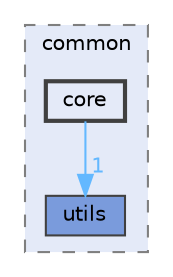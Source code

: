 digraph "include/common/core"
{
 // LATEX_PDF_SIZE
  bgcolor="transparent";
  edge [fontname=Helvetica,fontsize=10,labelfontname=Helvetica,labelfontsize=10];
  node [fontname=Helvetica,fontsize=10,shape=box,height=0.2,width=0.4];
  compound=true
  subgraph clusterdir_0966d06610f72609fd9aa4979c2b5a92 {
    graph [ bgcolor="#e4eaf8", pencolor="grey50", label="common", fontname=Helvetica,fontsize=10 style="filled,dashed", URL="dir_0966d06610f72609fd9aa4979c2b5a92.html",tooltip=""]
  dir_72bf9ecc6ebb6e10ba4775db8c24a5cc [label="utils", fillcolor="#7a9bdc", color="grey25", style="filled", URL="dir_72bf9ecc6ebb6e10ba4775db8c24a5cc.html",tooltip=""];
  dir_55c6aacdd19a444dac43fdec2e233557 [label="core", fillcolor="#e4eaf8", color="grey25", style="filled,bold", URL="dir_55c6aacdd19a444dac43fdec2e233557.html",tooltip=""];
  }
  dir_55c6aacdd19a444dac43fdec2e233557->dir_72bf9ecc6ebb6e10ba4775db8c24a5cc [headlabel="1", labeldistance=1.5 headhref="dir_000013_000045.html" color="steelblue1" fontcolor="steelblue1"];
}
